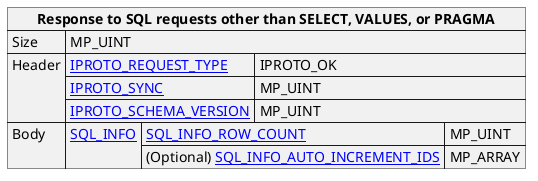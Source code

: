 @startuml

skinparam map {
    HyperlinkColor #0077FF
    FontColor #313131
    BorderColor #313131
    BackgroundColor transparent
}

json "**Response to SQL requests other than SELECT, VALUES, or PRAGMA**" as sql_response_other {
    "Size": "MP_UINT",
    "Header": {
      "[[tarantool.io/en/doc/latest/dev_guide/internals/iproto/keys IPROTO_REQUEST_TYPE]]": "IPROTO_OK",
      "[[tarantool.io/en/doc/latest/dev_guide/internals/iproto/keys IPROTO_SYNC]]": "MP_UINT",
      "[[tarantool.io/en/doc/latest/dev_guide/internals/iproto/keys IPROTO_SCHEMA_VERSION]]": "MP_UINT"
    },
    "Body": {
      "[[tarantool.io/en/doc/latest/dev_guide/internals/iproto/keys SQL_INFO]]": {
        "[[tarantool.io/en/doc/latest/dev_guide/internals/iproto/keys SQL_INFO_ROW_COUNT]]": "MP_UINT",
        "(Optional) [[tarantool.io/en/doc/latest/dev_guide/internals/iproto/keys SQL_INFO_AUTO_INCREMENT_IDS]]": "MP_ARRAY"
      }
    }
}

@enduml
